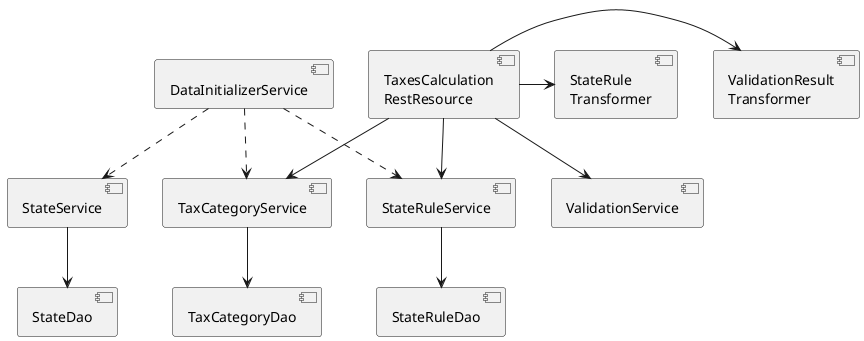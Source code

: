 @startuml

component "TaxesCalculation\nRestResource" as TCRR
component "TaxCategoryService" as TCS
component "StateService" as SS
component "StateRuleService" as SRS
component "TaxCategoryDao" as TCD
component "StateDao" as SD
component "StateRuleDao" as SRD
component "ValidationService" as VS
component "ValidationResult\nTransformer" as VRT
component "StateRule\nTransformer" as SRT

component "DataInitializerService" as DIS

TCRR -d-> TCS
TCRR -d-> SRS
TCRR -d-> VS
TCRR -r-> VRT
TCRR -r-> SRT

TCS -d-> TCD
SRS -d-> SRD

SS -d-> SD

DIS ..> TCS
DIS ..> SRS
DIS ..> SS


@enduml